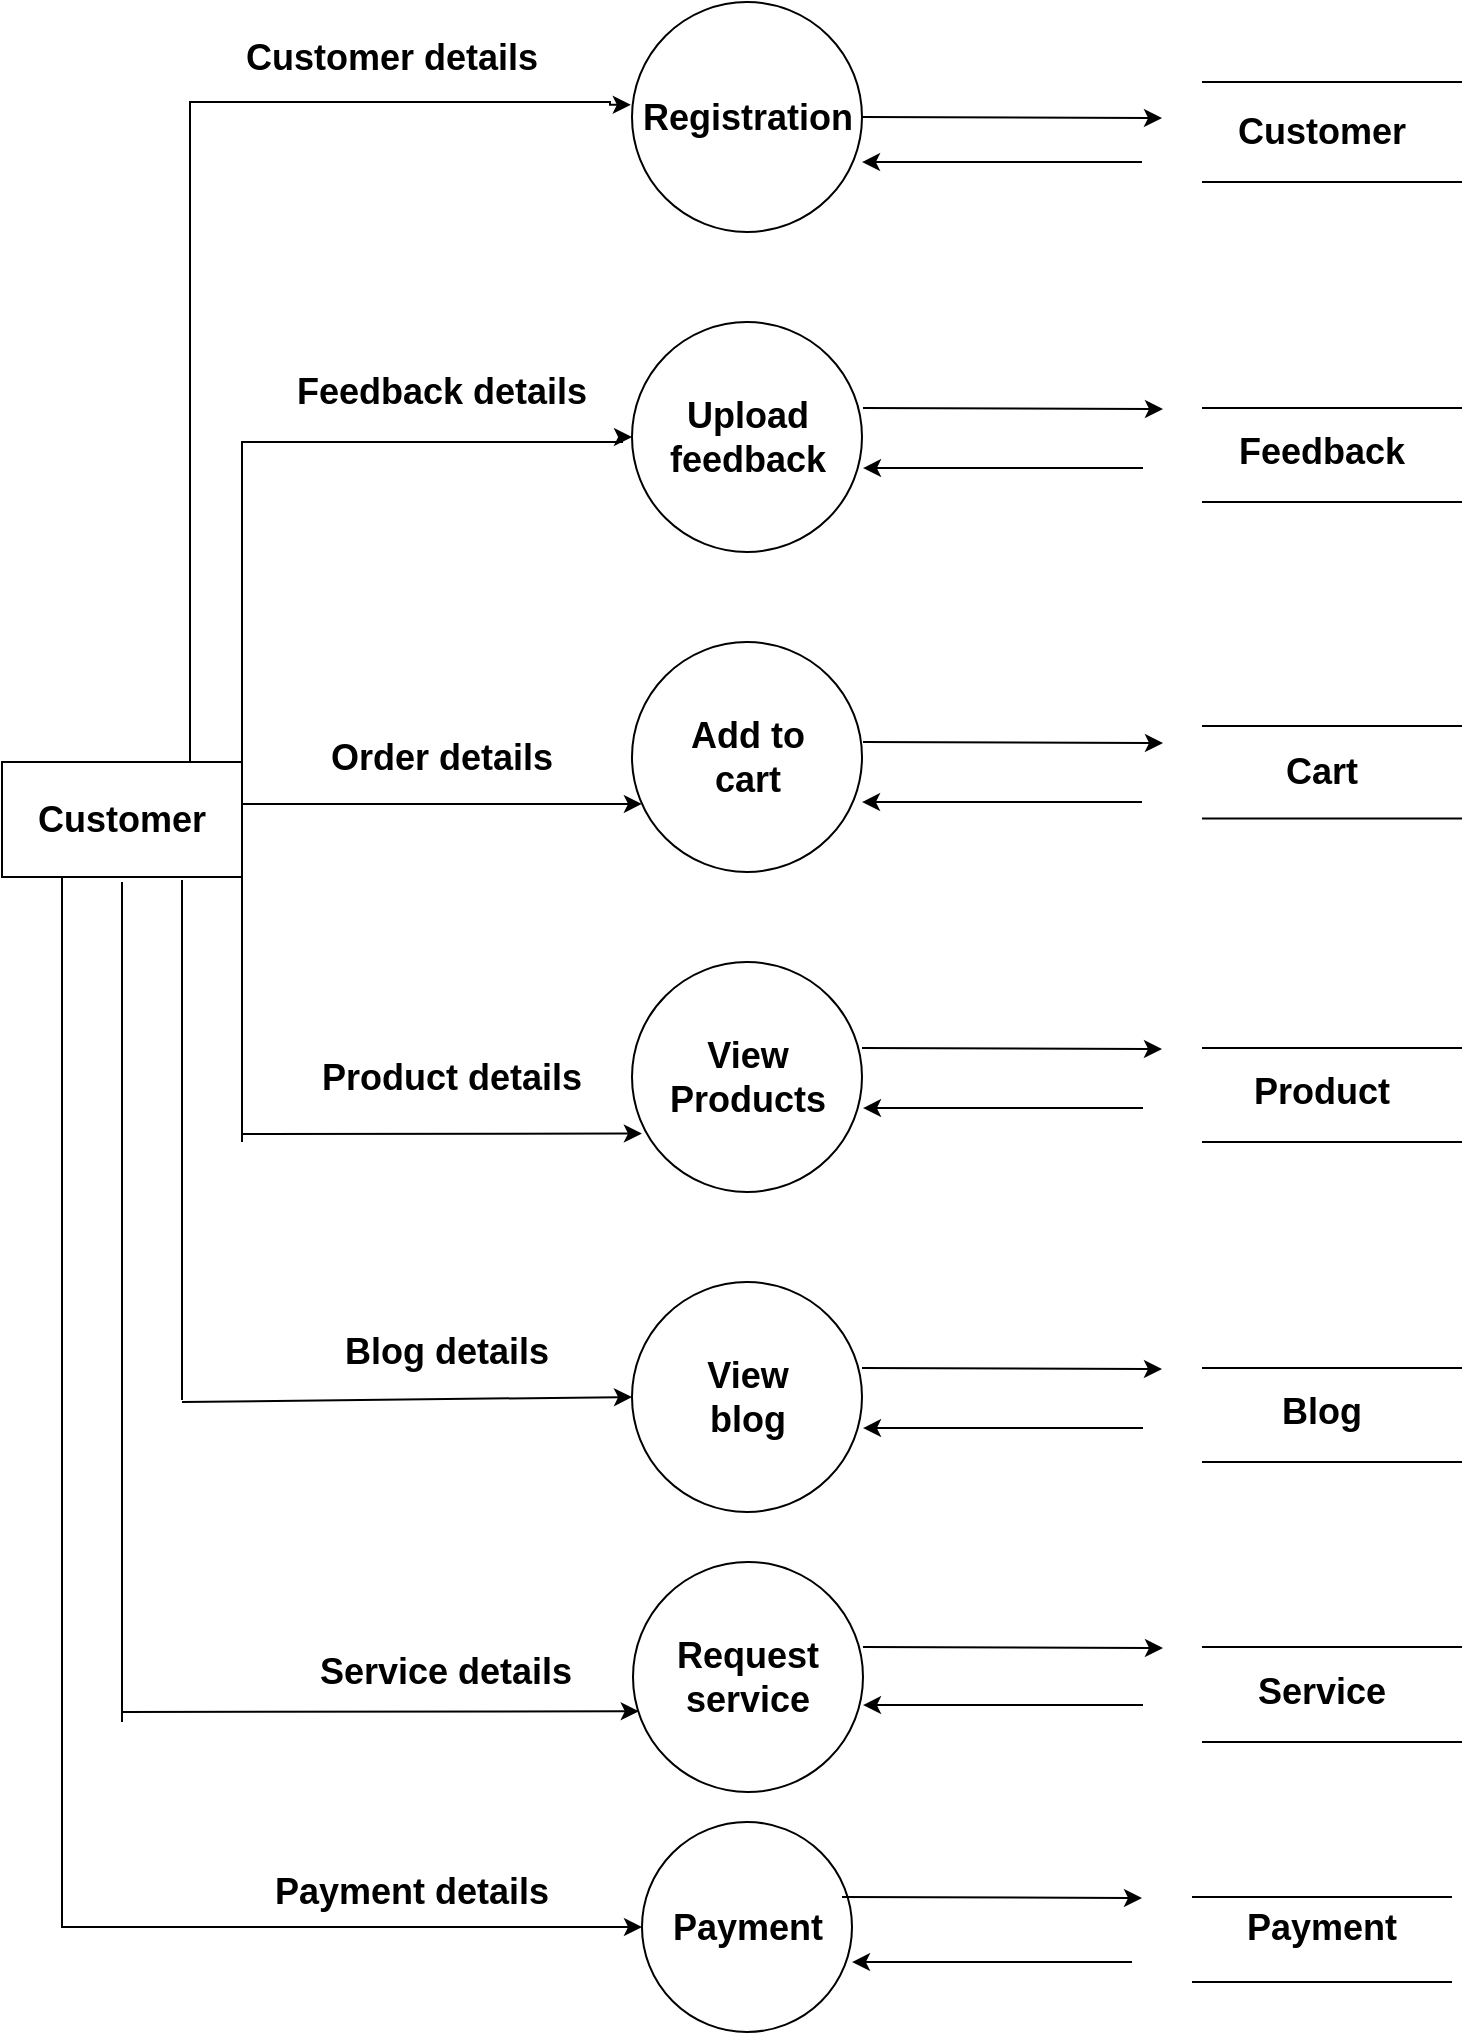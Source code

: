<mxfile version="20.2.5" type="device"><diagram id="q_kQZVLnby00SblZtzVM" name="Page-1"><mxGraphModel dx="1038" dy="579" grid="1" gridSize="10" guides="1" tooltips="1" connect="1" arrows="1" fold="1" page="1" pageScale="1" pageWidth="850" pageHeight="1100" math="0" shadow="0"><root><mxCell id="0"/><mxCell id="1" parent="0"/><mxCell id="iOCVqru2t6UAEIWpZASi-17" style="edgeStyle=orthogonalEdgeStyle;rounded=0;orthogonalLoop=1;jettySize=auto;html=1;exitX=1;exitY=0;exitDx=0;exitDy=0;fontSize=18;entryX=0;entryY=0.5;entryDx=0;entryDy=0;" parent="1" source="iOCVqru2t6UAEIWpZASi-1" target="iOCVqru2t6UAEIWpZASi-4" edge="1"><mxGeometry relative="1" as="geometry"><mxPoint x="340" y="290" as="targetPoint"/><Array as="points"><mxPoint x="150" y="290"/><mxPoint x="340" y="290"/><mxPoint x="340" y="288"/></Array></mxGeometry></mxCell><mxCell id="iOCVqru2t6UAEIWpZASi-19" style="edgeStyle=orthogonalEdgeStyle;rounded=0;orthogonalLoop=1;jettySize=auto;html=1;exitX=0.75;exitY=0;exitDx=0;exitDy=0;fontSize=18;entryX=-0.04;entryY=0.447;entryDx=0;entryDy=0;entryPerimeter=0;" parent="1" edge="1"><mxGeometry relative="1" as="geometry"><mxPoint x="344.4" y="121.405" as="targetPoint"/><mxPoint x="124" y="450" as="sourcePoint"/><Array as="points"><mxPoint x="124" y="120"/><mxPoint x="334" y="120"/><mxPoint x="334" y="121"/></Array></mxGeometry></mxCell><mxCell id="cK1rD52QIeoYZnABqCym-2" style="edgeStyle=orthogonalEdgeStyle;rounded=0;orthogonalLoop=1;jettySize=auto;html=1;exitX=0.25;exitY=1;exitDx=0;exitDy=0;entryX=0;entryY=0.5;entryDx=0;entryDy=0;" edge="1" parent="1" source="iOCVqru2t6UAEIWpZASi-1" target="cK1rD52QIeoYZnABqCym-1"><mxGeometry relative="1" as="geometry"><mxPoint x="60" y="1061" as="targetPoint"/><Array as="points"><mxPoint x="60" y="1033"/></Array></mxGeometry></mxCell><mxCell id="iOCVqru2t6UAEIWpZASi-1" value="" style="rounded=0;whiteSpace=wrap;html=1;flipV=1;flipH=0;" parent="1" vertex="1"><mxGeometry x="30" y="450" width="120" height="57.5" as="geometry"/></mxCell><mxCell id="iOCVqru2t6UAEIWpZASi-2" value="" style="ellipse;whiteSpace=wrap;html=1;aspect=fixed;rounded=0;" parent="1" vertex="1"><mxGeometry x="345" y="70" width="115" height="115" as="geometry"/></mxCell><mxCell id="iOCVqru2t6UAEIWpZASi-4" value="" style="ellipse;whiteSpace=wrap;html=1;aspect=fixed;rounded=0;" parent="1" vertex="1"><mxGeometry x="345" y="230" width="115" height="115" as="geometry"/></mxCell><mxCell id="iOCVqru2t6UAEIWpZASi-5" value="" style="ellipse;whiteSpace=wrap;html=1;aspect=fixed;rounded=0;" parent="1" vertex="1"><mxGeometry x="345" y="390" width="115" height="115" as="geometry"/></mxCell><mxCell id="iOCVqru2t6UAEIWpZASi-6" value="" style="ellipse;whiteSpace=wrap;html=1;aspect=fixed;rounded=0;" parent="1" vertex="1"><mxGeometry x="345" y="550" width="115" height="115" as="geometry"/></mxCell><mxCell id="iOCVqru2t6UAEIWpZASi-7" value="" style="ellipse;whiteSpace=wrap;html=1;aspect=fixed;rounded=0;" parent="1" vertex="1"><mxGeometry x="345" y="710" width="115" height="115" as="geometry"/></mxCell><mxCell id="iOCVqru2t6UAEIWpZASi-8" value="&lt;b&gt;&lt;font style=&quot;font-size: 18px;&quot;&gt;Customer&lt;/font&gt;&lt;/b&gt;" style="text;html=1;strokeColor=none;fillColor=none;align=center;verticalAlign=middle;whiteSpace=wrap;rounded=0;" parent="1" vertex="1"><mxGeometry x="60" y="463.75" width="60" height="30" as="geometry"/></mxCell><mxCell id="iOCVqru2t6UAEIWpZASi-9" value="&lt;b&gt;Registration&lt;/b&gt;" style="text;html=1;strokeColor=none;fillColor=none;align=center;verticalAlign=middle;whiteSpace=wrap;rounded=0;fontSize=18;" parent="1" vertex="1"><mxGeometry x="373" y="113" width="60" height="30" as="geometry"/></mxCell><mxCell id="iOCVqru2t6UAEIWpZASi-10" value="&lt;b&gt;Upload feedback&lt;/b&gt;" style="text;html=1;strokeColor=none;fillColor=none;align=center;verticalAlign=middle;whiteSpace=wrap;rounded=0;fontSize=18;" parent="1" vertex="1"><mxGeometry x="373" y="273" width="60" height="30" as="geometry"/></mxCell><mxCell id="iOCVqru2t6UAEIWpZASi-11" value="Add to cart" style="text;html=1;strokeColor=none;fillColor=none;align=center;verticalAlign=middle;whiteSpace=wrap;rounded=0;fontSize=18;fontStyle=1" parent="1" vertex="1"><mxGeometry x="373" y="433" width="60" height="30" as="geometry"/></mxCell><mxCell id="iOCVqru2t6UAEIWpZASi-12" value="&lt;b&gt;View Products&lt;/b&gt;" style="text;html=1;strokeColor=none;fillColor=none;align=center;verticalAlign=middle;whiteSpace=wrap;rounded=0;fontSize=18;" parent="1" vertex="1"><mxGeometry x="373" y="593" width="60" height="30" as="geometry"/></mxCell><mxCell id="iOCVqru2t6UAEIWpZASi-13" value="View blog" style="text;html=1;strokeColor=none;fillColor=none;align=center;verticalAlign=middle;whiteSpace=wrap;rounded=0;fontSize=18;fontStyle=1" parent="1" vertex="1"><mxGeometry x="373" y="753" width="60" height="30" as="geometry"/></mxCell><mxCell id="iOCVqru2t6UAEIWpZASi-14" value="" style="ellipse;whiteSpace=wrap;html=1;aspect=fixed;rounded=0;" parent="1" vertex="1"><mxGeometry x="345.5" y="850" width="115" height="115" as="geometry"/></mxCell><mxCell id="iOCVqru2t6UAEIWpZASi-15" value="Request service" style="text;html=1;strokeColor=none;fillColor=none;align=center;verticalAlign=middle;whiteSpace=wrap;rounded=0;fontSize=18;fontStyle=1" parent="1" vertex="1"><mxGeometry x="372.5" y="892.5" width="60" height="30" as="geometry"/></mxCell><mxCell id="iOCVqru2t6UAEIWpZASi-21" value="" style="endArrow=classic;html=1;rounded=0;fontSize=18;exitX=1;exitY=0.635;exitDx=0;exitDy=0;entryX=0.043;entryY=0.704;entryDx=0;entryDy=0;entryPerimeter=0;exitPerimeter=0;" parent="1" source="iOCVqru2t6UAEIWpZASi-1" target="iOCVqru2t6UAEIWpZASi-5" edge="1"><mxGeometry width="50" height="50" relative="1" as="geometry"><mxPoint x="400" y="520" as="sourcePoint"/><mxPoint x="450" y="470" as="targetPoint"/></mxGeometry></mxCell><mxCell id="iOCVqru2t6UAEIWpZASi-24" value="" style="endArrow=none;html=1;rounded=0;fontSize=18;entryX=1;entryY=1;entryDx=0;entryDy=0;" parent="1" target="iOCVqru2t6UAEIWpZASi-1" edge="1"><mxGeometry width="50" height="50" relative="1" as="geometry"><mxPoint x="150" y="640" as="sourcePoint"/><mxPoint x="450" y="560" as="targetPoint"/></mxGeometry></mxCell><mxCell id="iOCVqru2t6UAEIWpZASi-25" value="" style="endArrow=classic;html=1;rounded=0;fontSize=18;entryX=0.043;entryY=0.746;entryDx=0;entryDy=0;entryPerimeter=0;" parent="1" target="iOCVqru2t6UAEIWpZASi-6" edge="1"><mxGeometry width="50" height="50" relative="1" as="geometry"><mxPoint x="150" y="636" as="sourcePoint"/><mxPoint x="450" y="560" as="targetPoint"/></mxGeometry></mxCell><mxCell id="iOCVqru2t6UAEIWpZASi-27" value="" style="endArrow=none;html=1;rounded=0;fontSize=18;" parent="1" edge="1"><mxGeometry width="50" height="50" relative="1" as="geometry"><mxPoint x="120" y="509" as="sourcePoint"/><mxPoint x="120" y="769" as="targetPoint"/></mxGeometry></mxCell><mxCell id="iOCVqru2t6UAEIWpZASi-28" value="" style="endArrow=classic;html=1;rounded=0;fontSize=18;entryX=0;entryY=0.5;entryDx=0;entryDy=0;" parent="1" target="iOCVqru2t6UAEIWpZASi-7" edge="1"><mxGeometry width="50" height="50" relative="1" as="geometry"><mxPoint x="120" y="770" as="sourcePoint"/><mxPoint x="450" y="650" as="targetPoint"/></mxGeometry></mxCell><mxCell id="iOCVqru2t6UAEIWpZASi-29" value="" style="endArrow=none;html=1;rounded=0;fontSize=18;" parent="1" edge="1"><mxGeometry width="50" height="50" relative="1" as="geometry"><mxPoint x="90" y="510" as="sourcePoint"/><mxPoint x="90" y="930" as="targetPoint"/></mxGeometry></mxCell><mxCell id="iOCVqru2t6UAEIWpZASi-30" value="" style="endArrow=classic;html=1;rounded=0;fontSize=18;entryX=0.025;entryY=0.649;entryDx=0;entryDy=0;entryPerimeter=0;" parent="1" target="iOCVqru2t6UAEIWpZASi-14" edge="1"><mxGeometry width="50" height="50" relative="1" as="geometry"><mxPoint x="90" y="925" as="sourcePoint"/><mxPoint x="450" y="830" as="targetPoint"/></mxGeometry></mxCell><mxCell id="iOCVqru2t6UAEIWpZASi-31" value="" style="endArrow=none;html=1;rounded=0;fontSize=18;" parent="1" edge="1"><mxGeometry width="50" height="50" relative="1" as="geometry"><mxPoint x="760" y="110" as="sourcePoint"/><mxPoint x="630" y="110" as="targetPoint"/></mxGeometry></mxCell><mxCell id="iOCVqru2t6UAEIWpZASi-32" value="" style="endArrow=none;html=1;rounded=0;fontSize=18;" parent="1" edge="1"><mxGeometry width="50" height="50" relative="1" as="geometry"><mxPoint x="760" y="160" as="sourcePoint"/><mxPoint x="630" y="160" as="targetPoint"/></mxGeometry></mxCell><mxCell id="iOCVqru2t6UAEIWpZASi-33" value="" style="endArrow=none;html=1;rounded=0;fontSize=18;" parent="1" edge="1"><mxGeometry width="50" height="50" relative="1" as="geometry"><mxPoint x="760" y="273" as="sourcePoint"/><mxPoint x="630" y="273" as="targetPoint"/></mxGeometry></mxCell><mxCell id="iOCVqru2t6UAEIWpZASi-34" value="" style="endArrow=none;html=1;rounded=0;fontSize=18;" parent="1" edge="1"><mxGeometry width="50" height="50" relative="1" as="geometry"><mxPoint x="760" y="320" as="sourcePoint"/><mxPoint x="630" y="320" as="targetPoint"/></mxGeometry></mxCell><mxCell id="iOCVqru2t6UAEIWpZASi-35" value="" style="endArrow=none;html=1;rounded=0;fontSize=18;" parent="1" edge="1"><mxGeometry width="50" height="50" relative="1" as="geometry"><mxPoint x="760" y="432" as="sourcePoint"/><mxPoint x="630" y="432" as="targetPoint"/></mxGeometry></mxCell><mxCell id="iOCVqru2t6UAEIWpZASi-36" value="" style="endArrow=none;html=1;rounded=0;fontSize=18;" parent="1" edge="1"><mxGeometry width="50" height="50" relative="1" as="geometry"><mxPoint x="760" y="478.25" as="sourcePoint"/><mxPoint x="630" y="478.25" as="targetPoint"/></mxGeometry></mxCell><mxCell id="iOCVqru2t6UAEIWpZASi-37" value="" style="endArrow=none;html=1;rounded=0;fontSize=18;" parent="1" edge="1"><mxGeometry width="50" height="50" relative="1" as="geometry"><mxPoint x="760" y="593" as="sourcePoint"/><mxPoint x="630" y="593" as="targetPoint"/></mxGeometry></mxCell><mxCell id="iOCVqru2t6UAEIWpZASi-38" value="" style="endArrow=none;html=1;rounded=0;fontSize=18;" parent="1" edge="1"><mxGeometry width="50" height="50" relative="1" as="geometry"><mxPoint x="760" y="640" as="sourcePoint"/><mxPoint x="630" y="640" as="targetPoint"/></mxGeometry></mxCell><mxCell id="iOCVqru2t6UAEIWpZASi-39" value="" style="endArrow=none;html=1;rounded=0;fontSize=18;" parent="1" edge="1"><mxGeometry width="50" height="50" relative="1" as="geometry"><mxPoint x="760" y="753" as="sourcePoint"/><mxPoint x="630" y="753" as="targetPoint"/></mxGeometry></mxCell><mxCell id="iOCVqru2t6UAEIWpZASi-40" value="" style="endArrow=none;html=1;rounded=0;fontSize=18;" parent="1" edge="1"><mxGeometry width="50" height="50" relative="1" as="geometry"><mxPoint x="760" y="800" as="sourcePoint"/><mxPoint x="630" y="800" as="targetPoint"/></mxGeometry></mxCell><mxCell id="iOCVqru2t6UAEIWpZASi-41" value="" style="endArrow=none;html=1;rounded=0;fontSize=18;" parent="1" edge="1"><mxGeometry width="50" height="50" relative="1" as="geometry"><mxPoint x="760" y="892.5" as="sourcePoint"/><mxPoint x="630" y="892.5" as="targetPoint"/></mxGeometry></mxCell><mxCell id="iOCVqru2t6UAEIWpZASi-42" value="" style="endArrow=none;html=1;rounded=0;fontSize=18;" parent="1" edge="1"><mxGeometry width="50" height="50" relative="1" as="geometry"><mxPoint x="760" y="940" as="sourcePoint"/><mxPoint x="630" y="940" as="targetPoint"/></mxGeometry></mxCell><mxCell id="iOCVqru2t6UAEIWpZASi-43" value="" style="endArrow=classic;html=1;rounded=0;fontSize=18;exitX=1;exitY=0.5;exitDx=0;exitDy=0;" parent="1" source="iOCVqru2t6UAEIWpZASi-2" edge="1"><mxGeometry width="50" height="50" relative="1" as="geometry"><mxPoint x="440" y="200" as="sourcePoint"/><mxPoint x="610" y="128" as="targetPoint"/></mxGeometry></mxCell><mxCell id="iOCVqru2t6UAEIWpZASi-45" value="" style="endArrow=classic;html=1;rounded=0;fontSize=18;entryX=1;entryY=0.696;entryDx=0;entryDy=0;entryPerimeter=0;" parent="1" target="iOCVqru2t6UAEIWpZASi-2" edge="1"><mxGeometry width="50" height="50" relative="1" as="geometry"><mxPoint x="600" y="150" as="sourcePoint"/><mxPoint x="580" y="170" as="targetPoint"/></mxGeometry></mxCell><mxCell id="iOCVqru2t6UAEIWpZASi-46" value="" style="endArrow=classic;html=1;rounded=0;fontSize=18;exitX=1;exitY=0.5;exitDx=0;exitDy=0;" parent="1" edge="1"><mxGeometry width="50" height="50" relative="1" as="geometry"><mxPoint x="460.5" y="273" as="sourcePoint"/><mxPoint x="610.5" y="273.5" as="targetPoint"/></mxGeometry></mxCell><mxCell id="iOCVqru2t6UAEIWpZASi-47" value="" style="endArrow=classic;html=1;rounded=0;fontSize=18;exitX=1;exitY=0.5;exitDx=0;exitDy=0;" parent="1" edge="1"><mxGeometry width="50" height="50" relative="1" as="geometry"><mxPoint x="460.5" y="440" as="sourcePoint"/><mxPoint x="610.5" y="440.5" as="targetPoint"/></mxGeometry></mxCell><mxCell id="iOCVqru2t6UAEIWpZASi-49" value="" style="endArrow=classic;html=1;rounded=0;fontSize=18;entryX=1;entryY=0.696;entryDx=0;entryDy=0;entryPerimeter=0;" parent="1" edge="1"><mxGeometry width="50" height="50" relative="1" as="geometry"><mxPoint x="600.5" y="303" as="sourcePoint"/><mxPoint x="460.5" y="303.04" as="targetPoint"/></mxGeometry></mxCell><mxCell id="iOCVqru2t6UAEIWpZASi-50" value="" style="endArrow=classic;html=1;rounded=0;fontSize=18;entryX=1;entryY=0.696;entryDx=0;entryDy=0;entryPerimeter=0;" parent="1" edge="1"><mxGeometry width="50" height="50" relative="1" as="geometry"><mxPoint x="600" y="470" as="sourcePoint"/><mxPoint x="460" y="470.04" as="targetPoint"/></mxGeometry></mxCell><mxCell id="iOCVqru2t6UAEIWpZASi-51" value="" style="endArrow=classic;html=1;rounded=0;fontSize=18;entryX=1;entryY=0.696;entryDx=0;entryDy=0;entryPerimeter=0;" parent="1" edge="1"><mxGeometry width="50" height="50" relative="1" as="geometry"><mxPoint x="600.5" y="623" as="sourcePoint"/><mxPoint x="460.5" y="623.04" as="targetPoint"/></mxGeometry></mxCell><mxCell id="iOCVqru2t6UAEIWpZASi-52" value="" style="endArrow=classic;html=1;rounded=0;fontSize=18;entryX=1;entryY=0.696;entryDx=0;entryDy=0;entryPerimeter=0;" parent="1" edge="1"><mxGeometry width="50" height="50" relative="1" as="geometry"><mxPoint x="600.5" y="783" as="sourcePoint"/><mxPoint x="460.5" y="783.04" as="targetPoint"/></mxGeometry></mxCell><mxCell id="iOCVqru2t6UAEIWpZASi-53" value="" style="endArrow=classic;html=1;rounded=0;fontSize=18;exitX=1;exitY=0.5;exitDx=0;exitDy=0;" parent="1" edge="1"><mxGeometry width="50" height="50" relative="1" as="geometry"><mxPoint x="460" y="593" as="sourcePoint"/><mxPoint x="610" y="593.5" as="targetPoint"/></mxGeometry></mxCell><mxCell id="iOCVqru2t6UAEIWpZASi-54" value="" style="endArrow=classic;html=1;rounded=0;fontSize=18;exitX=1;exitY=0.5;exitDx=0;exitDy=0;" parent="1" edge="1"><mxGeometry width="50" height="50" relative="1" as="geometry"><mxPoint x="460" y="753" as="sourcePoint"/><mxPoint x="610" y="753.5" as="targetPoint"/></mxGeometry></mxCell><mxCell id="iOCVqru2t6UAEIWpZASi-56" value="" style="endArrow=classic;html=1;rounded=0;fontSize=18;exitX=1;exitY=0.5;exitDx=0;exitDy=0;" parent="1" edge="1"><mxGeometry width="50" height="50" relative="1" as="geometry"><mxPoint x="460.5" y="892.5" as="sourcePoint"/><mxPoint x="610.5" y="893" as="targetPoint"/></mxGeometry></mxCell><mxCell id="iOCVqru2t6UAEIWpZASi-57" value="" style="endArrow=classic;html=1;rounded=0;fontSize=18;entryX=1;entryY=0.696;entryDx=0;entryDy=0;entryPerimeter=0;" parent="1" edge="1"><mxGeometry width="50" height="50" relative="1" as="geometry"><mxPoint x="600.5" y="921.5" as="sourcePoint"/><mxPoint x="460.5" y="921.54" as="targetPoint"/></mxGeometry></mxCell><mxCell id="iOCVqru2t6UAEIWpZASi-58" value="Customer" style="text;html=1;strokeColor=none;fillColor=none;align=center;verticalAlign=middle;whiteSpace=wrap;rounded=0;fontSize=18;fontStyle=1" parent="1" vertex="1"><mxGeometry x="660" y="120" width="60" height="30" as="geometry"/></mxCell><mxCell id="iOCVqru2t6UAEIWpZASi-59" value="Feedback" style="text;html=1;strokeColor=none;fillColor=none;align=center;verticalAlign=middle;whiteSpace=wrap;rounded=0;fontSize=18;fontStyle=1" parent="1" vertex="1"><mxGeometry x="660" y="280" width="60" height="30" as="geometry"/></mxCell><mxCell id="iOCVqru2t6UAEIWpZASi-60" value="Cart" style="text;html=1;strokeColor=none;fillColor=none;align=center;verticalAlign=middle;whiteSpace=wrap;rounded=0;fontSize=18;fontStyle=1" parent="1" vertex="1"><mxGeometry x="660" y="440" width="60" height="30" as="geometry"/></mxCell><mxCell id="iOCVqru2t6UAEIWpZASi-61" value="Product" style="text;html=1;strokeColor=none;fillColor=none;align=center;verticalAlign=middle;whiteSpace=wrap;rounded=0;fontSize=18;fontStyle=1" parent="1" vertex="1"><mxGeometry x="660" y="600" width="60" height="30" as="geometry"/></mxCell><mxCell id="iOCVqru2t6UAEIWpZASi-62" value="Blog" style="text;html=1;strokeColor=none;fillColor=none;align=center;verticalAlign=middle;whiteSpace=wrap;rounded=0;fontSize=18;fontStyle=1" parent="1" vertex="1"><mxGeometry x="660" y="760" width="60" height="30" as="geometry"/></mxCell><mxCell id="iOCVqru2t6UAEIWpZASi-63" value="Service" style="text;html=1;strokeColor=none;fillColor=none;align=center;verticalAlign=middle;whiteSpace=wrap;rounded=0;fontSize=18;fontStyle=1" parent="1" vertex="1"><mxGeometry x="660" y="900" width="60" height="30" as="geometry"/></mxCell><mxCell id="iOCVqru2t6UAEIWpZASi-64" value="Customer details" style="text;html=1;strokeColor=none;fillColor=none;align=center;verticalAlign=middle;whiteSpace=wrap;rounded=0;fontSize=18;fontStyle=1" parent="1" vertex="1"><mxGeometry x="150" y="83" width="150" height="30" as="geometry"/></mxCell><mxCell id="iOCVqru2t6UAEIWpZASi-65" value="Feedback details" style="text;html=1;strokeColor=none;fillColor=none;align=center;verticalAlign=middle;whiteSpace=wrap;rounded=0;fontSize=18;fontStyle=1" parent="1" vertex="1"><mxGeometry x="160" y="250" width="180" height="30" as="geometry"/></mxCell><mxCell id="iOCVqru2t6UAEIWpZASi-66" value="Order details" style="text;html=1;strokeColor=none;fillColor=none;align=center;verticalAlign=middle;whiteSpace=wrap;rounded=0;fontSize=18;fontStyle=1" parent="1" vertex="1"><mxGeometry x="180" y="433" width="140" height="30" as="geometry"/></mxCell><mxCell id="iOCVqru2t6UAEIWpZASi-67" value="Product details" style="text;html=1;strokeColor=none;fillColor=none;align=center;verticalAlign=middle;whiteSpace=wrap;rounded=0;fontSize=18;fontStyle=1" parent="1" vertex="1"><mxGeometry x="180" y="593" width="150" height="30" as="geometry"/></mxCell><mxCell id="iOCVqru2t6UAEIWpZASi-68" value="Blog details" style="text;html=1;strokeColor=none;fillColor=none;align=center;verticalAlign=middle;whiteSpace=wrap;rounded=0;fontSize=18;fontStyle=1" parent="1" vertex="1"><mxGeometry x="175" y="730" width="155" height="30" as="geometry"/></mxCell><mxCell id="iOCVqru2t6UAEIWpZASi-70" value="Service details" style="text;html=1;strokeColor=none;fillColor=none;align=center;verticalAlign=middle;whiteSpace=wrap;rounded=0;fontSize=18;fontStyle=1" parent="1" vertex="1"><mxGeometry x="172.5" y="890" width="157.5" height="30" as="geometry"/></mxCell><mxCell id="cK1rD52QIeoYZnABqCym-1" value="" style="ellipse;whiteSpace=wrap;html=1;aspect=fixed;rounded=0;" vertex="1" parent="1"><mxGeometry x="350" y="980" width="105" height="105" as="geometry"/></mxCell><mxCell id="cK1rD52QIeoYZnABqCym-3" value="&lt;font style=&quot;font-size: 18px;&quot;&gt;&lt;b&gt;Payment&lt;/b&gt;&lt;/font&gt;" style="text;html=1;strokeColor=none;fillColor=none;align=center;verticalAlign=middle;whiteSpace=wrap;rounded=0;" vertex="1" parent="1"><mxGeometry x="372.5" y="1017.5" width="60" height="30" as="geometry"/></mxCell><mxCell id="cK1rD52QIeoYZnABqCym-4" value="" style="endArrow=classic;html=1;rounded=0;fontSize=18;exitX=1;exitY=0.5;exitDx=0;exitDy=0;" edge="1" parent="1"><mxGeometry width="50" height="50" relative="1" as="geometry"><mxPoint x="450" y="1017.5" as="sourcePoint"/><mxPoint x="600" y="1018" as="targetPoint"/></mxGeometry></mxCell><mxCell id="cK1rD52QIeoYZnABqCym-5" value="" style="endArrow=classic;html=1;rounded=0;fontSize=18;entryX=1;entryY=0.696;entryDx=0;entryDy=0;entryPerimeter=0;" edge="1" parent="1"><mxGeometry width="50" height="50" relative="1" as="geometry"><mxPoint x="595" y="1050" as="sourcePoint"/><mxPoint x="455" y="1050.04" as="targetPoint"/></mxGeometry></mxCell><mxCell id="cK1rD52QIeoYZnABqCym-6" value="" style="endArrow=none;html=1;rounded=0;fontSize=18;" edge="1" parent="1"><mxGeometry width="50" height="50" relative="1" as="geometry"><mxPoint x="755" y="1017.5" as="sourcePoint"/><mxPoint x="625" y="1017.5" as="targetPoint"/></mxGeometry></mxCell><mxCell id="cK1rD52QIeoYZnABqCym-7" value="" style="endArrow=none;html=1;rounded=0;fontSize=18;" edge="1" parent="1"><mxGeometry width="50" height="50" relative="1" as="geometry"><mxPoint x="755" y="1060" as="sourcePoint"/><mxPoint x="625" y="1060" as="targetPoint"/></mxGeometry></mxCell><mxCell id="cK1rD52QIeoYZnABqCym-8" value="&lt;b&gt;Payment&lt;/b&gt;" style="text;html=1;strokeColor=none;fillColor=none;align=center;verticalAlign=middle;whiteSpace=wrap;rounded=0;fontSize=18;" vertex="1" parent="1"><mxGeometry x="660" y="1017.5" width="60" height="30" as="geometry"/></mxCell><mxCell id="cK1rD52QIeoYZnABqCym-9" value="&lt;b&gt;Payment details&lt;/b&gt;" style="text;html=1;strokeColor=none;fillColor=none;align=center;verticalAlign=middle;whiteSpace=wrap;rounded=0;fontSize=18;" vertex="1" parent="1"><mxGeometry x="160" y="1000" width="150" height="30" as="geometry"/></mxCell></root></mxGraphModel></diagram></mxfile>